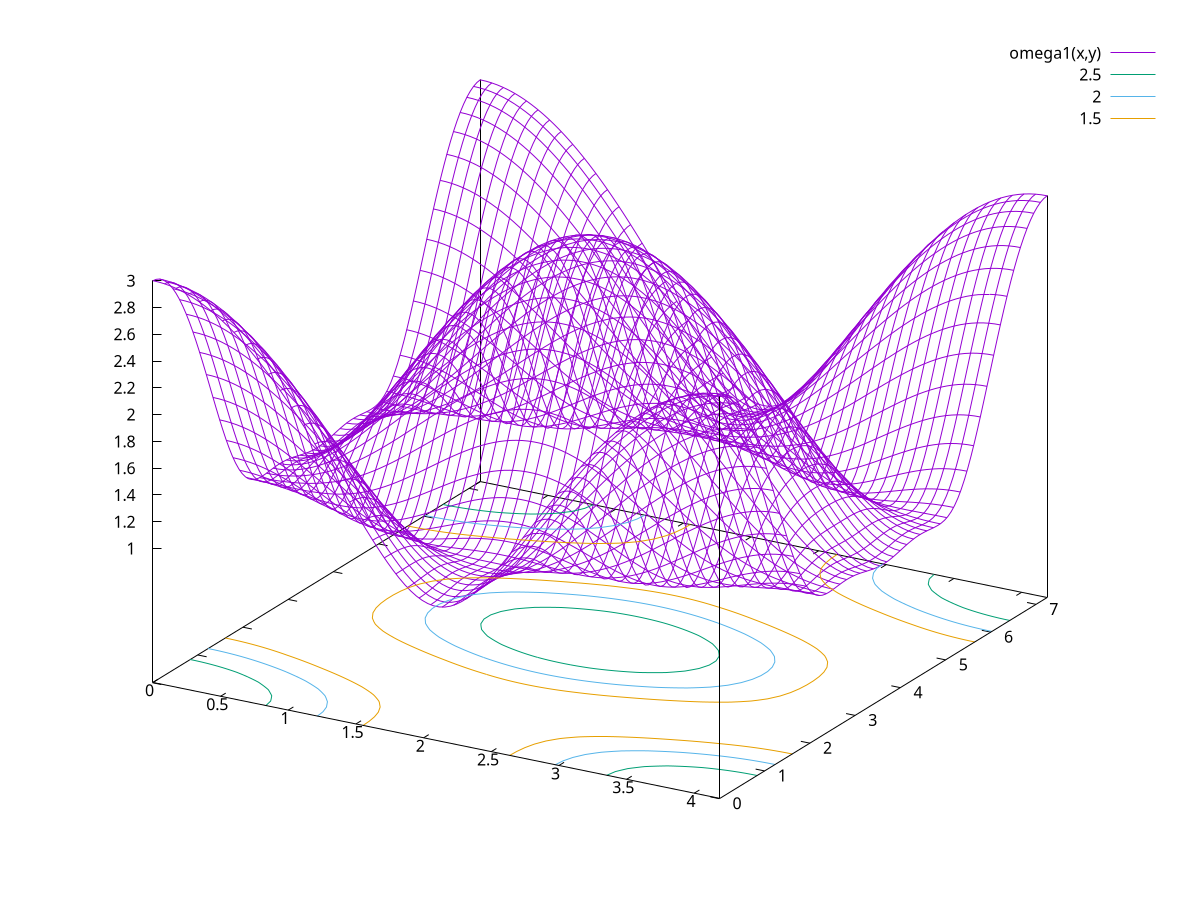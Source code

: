 set terminal jpeg
set output 'haldane.jpg'

t = 1
t2 = 0.2
vy = sqrt(3)/2

a(y) = 4*t2*sin(vy*y)
b(y) = -4*t2*sin(vy*y)*cos(vy*y) + 0.5*t**2/t2/tan(vy*y)
c(y) = -0.25*t**4/t2**2/tan(vy*y)**2 + t**2*(1+8*cos(vy*y)**2)

omega(x,y) = sqrt(\
	(4*t2*sin(vy*y)*(cos(1.5*x) - cos(vy*y)) + 0.5*t**2/t2/tan(vy*y))**2 - \
	t**4/4./t2**2/tan(vy*y)**2 + t**2*(1 + 8*cos(vy*y)**2)\
	)

omega1(x,y) = sqrt((a(y)*cos(1.5*x) + b(y))**2 + c(y))

omega2(x,y) = sqrt(\
	(4*t2*sin(vy*y)*cos(1.5*x) - 4*t2*sin(vy*y)*cos(vy*y) + 0.5*t**2/t2/tan(vy*y))**2 \
	+c(y) \
	)

w2(x,y) = 4*t2**2*(sin(1.5*x + vy*y) - sin(2*vy*y) - sin(1.5*x - vy*y))**2 + \
		t**2*(3 + 2*(cos(1.5*x + vy*y) + cos(2*vy*y) + cos(1.5*x - vy*y)))

set xrange[0:4*pi/3]
set yrange[0.01:2*pi/vy-.01]
set zrange[:3]
set isosample 50 
#set pm3d
set contour base
#splot sqrt(w2(x,y))
splot omega1(x,y)#, omega2(x,y)
